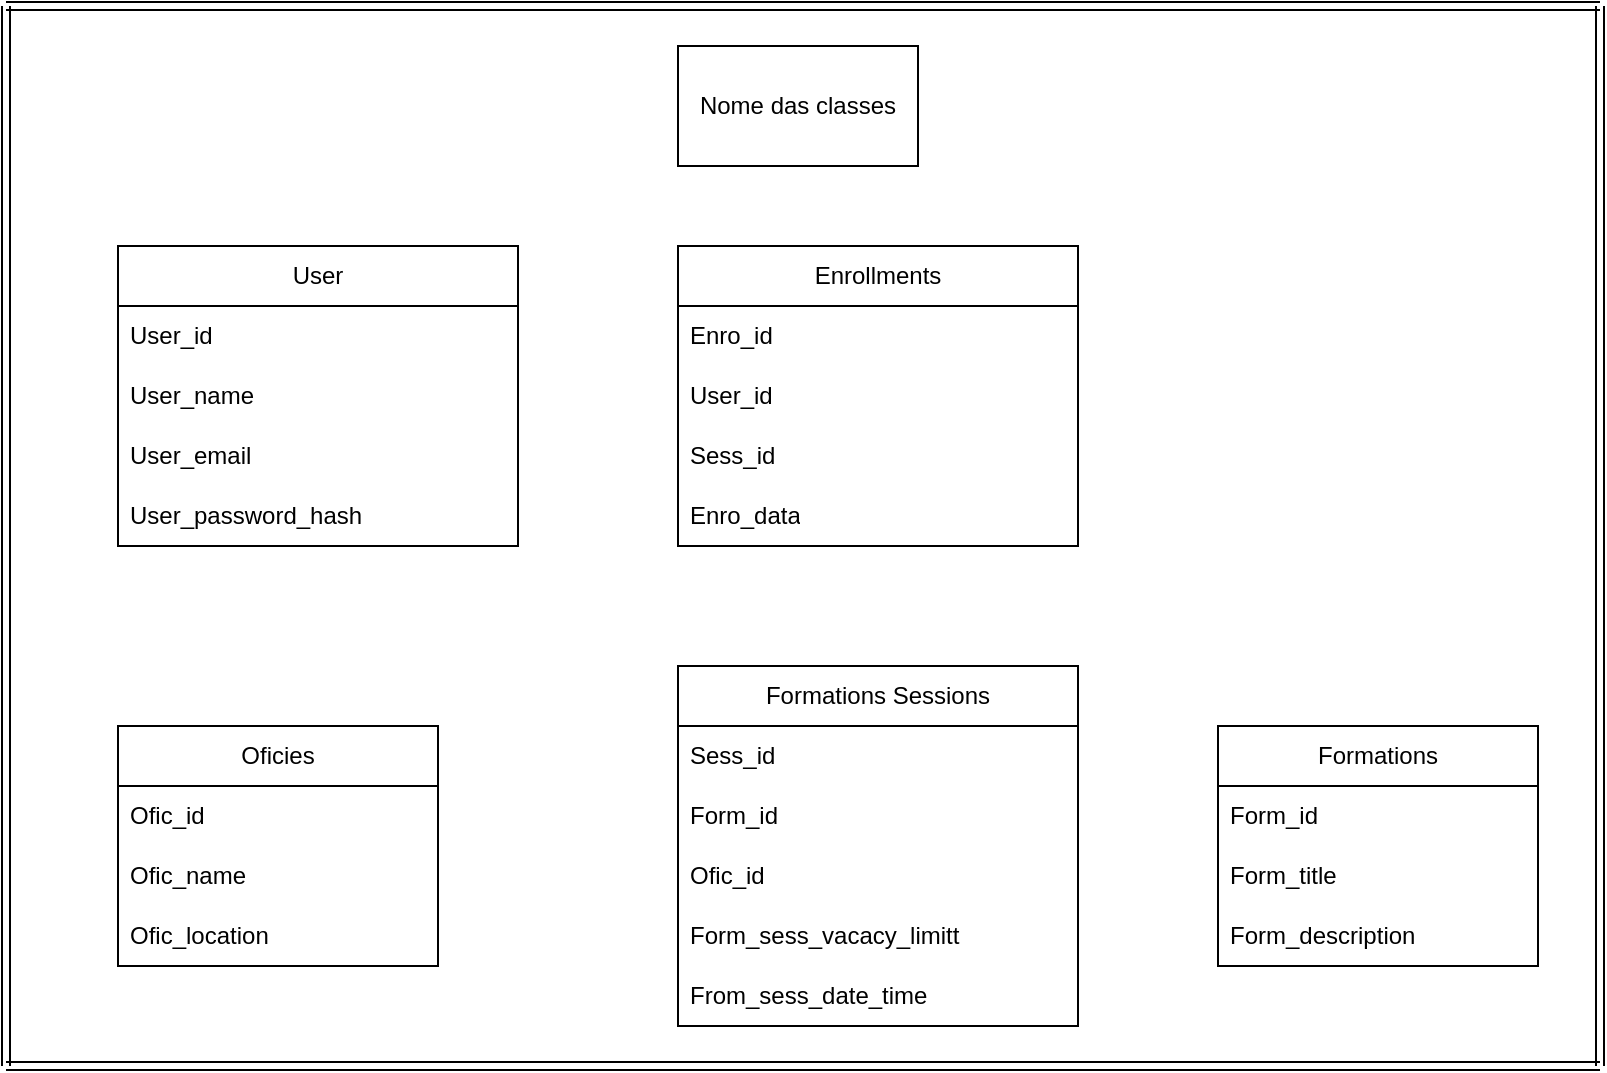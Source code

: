 <mxfile>
    <diagram id="Ib1UkcNoF1kIYEE3U7mb" name="Page-1">
        <mxGraphModel dx="1325" dy="495" grid="1" gridSize="10" guides="1" tooltips="1" connect="1" arrows="1" fold="1" page="1" pageScale="1" pageWidth="827" pageHeight="1169" math="0" shadow="0">
            <root>
                <mxCell id="0"/>
                <mxCell id="1" parent="0"/>
                <mxCell id="50" value="User" style="swimlane;fontStyle=0;childLayout=stackLayout;horizontal=1;startSize=30;horizontalStack=0;resizeParent=1;resizeParentMax=0;resizeLast=0;collapsible=1;marginBottom=0;whiteSpace=wrap;html=1;" parent="1" vertex="1">
                    <mxGeometry x="71" y="490" width="200" height="150" as="geometry"/>
                </mxCell>
                <mxCell id="51" value="User_id" style="text;strokeColor=none;fillColor=none;align=left;verticalAlign=middle;spacingLeft=4;spacingRight=4;overflow=hidden;points=[[0,0.5],[1,0.5]];portConstraint=eastwest;rotatable=0;whiteSpace=wrap;html=1;" parent="50" vertex="1">
                    <mxGeometry y="30" width="200" height="30" as="geometry"/>
                </mxCell>
                <mxCell id="52" value="User_name" style="text;strokeColor=none;fillColor=none;align=left;verticalAlign=middle;spacingLeft=4;spacingRight=4;overflow=hidden;points=[[0,0.5],[1,0.5]];portConstraint=eastwest;rotatable=0;whiteSpace=wrap;html=1;" parent="50" vertex="1">
                    <mxGeometry y="60" width="200" height="30" as="geometry"/>
                </mxCell>
                <mxCell id="53" value="User_email" style="text;strokeColor=none;fillColor=none;align=left;verticalAlign=middle;spacingLeft=4;spacingRight=4;overflow=hidden;points=[[0,0.5],[1,0.5]];portConstraint=eastwest;rotatable=0;whiteSpace=wrap;html=1;" parent="50" vertex="1">
                    <mxGeometry y="90" width="200" height="30" as="geometry"/>
                </mxCell>
                <mxCell id="54" value="User_password_hash" style="text;strokeColor=none;fillColor=none;align=left;verticalAlign=middle;spacingLeft=4;spacingRight=4;overflow=hidden;points=[[0,0.5],[1,0.5]];portConstraint=eastwest;rotatable=0;whiteSpace=wrap;html=1;" parent="50" vertex="1">
                    <mxGeometry y="120" width="200" height="30" as="geometry"/>
                </mxCell>
                <mxCell id="60" value="Oficies" style="swimlane;fontStyle=0;childLayout=stackLayout;horizontal=1;startSize=30;horizontalStack=0;resizeParent=1;resizeParentMax=0;resizeLast=0;collapsible=1;marginBottom=0;whiteSpace=wrap;html=1;" parent="1" vertex="1">
                    <mxGeometry x="71" y="730" width="160" height="120" as="geometry"/>
                </mxCell>
                <mxCell id="61" value="Ofic_id" style="text;strokeColor=none;fillColor=none;align=left;verticalAlign=middle;spacingLeft=4;spacingRight=4;overflow=hidden;points=[[0,0.5],[1,0.5]];portConstraint=eastwest;rotatable=0;whiteSpace=wrap;html=1;" parent="60" vertex="1">
                    <mxGeometry y="30" width="160" height="30" as="geometry"/>
                </mxCell>
                <mxCell id="62" value="Ofic_name" style="text;strokeColor=none;fillColor=none;align=left;verticalAlign=middle;spacingLeft=4;spacingRight=4;overflow=hidden;points=[[0,0.5],[1,0.5]];portConstraint=eastwest;rotatable=0;whiteSpace=wrap;html=1;" parent="60" vertex="1">
                    <mxGeometry y="60" width="160" height="30" as="geometry"/>
                </mxCell>
                <mxCell id="63" value="Ofic_location" style="text;strokeColor=none;fillColor=none;align=left;verticalAlign=middle;spacingLeft=4;spacingRight=4;overflow=hidden;points=[[0,0.5],[1,0.5]];portConstraint=eastwest;rotatable=0;whiteSpace=wrap;html=1;" parent="60" vertex="1">
                    <mxGeometry y="90" width="160" height="30" as="geometry"/>
                </mxCell>
                <mxCell id="65" value="Formations" style="swimlane;fontStyle=0;childLayout=stackLayout;horizontal=1;startSize=30;horizontalStack=0;resizeParent=1;resizeParentMax=0;resizeLast=0;collapsible=1;marginBottom=0;whiteSpace=wrap;html=1;" parent="1" vertex="1">
                    <mxGeometry x="621" y="730" width="160" height="120" as="geometry"/>
                </mxCell>
                <mxCell id="66" value="Form_id" style="text;strokeColor=none;fillColor=none;align=left;verticalAlign=middle;spacingLeft=4;spacingRight=4;overflow=hidden;points=[[0,0.5],[1,0.5]];portConstraint=eastwest;rotatable=0;whiteSpace=wrap;html=1;" parent="65" vertex="1">
                    <mxGeometry y="30" width="160" height="30" as="geometry"/>
                </mxCell>
                <mxCell id="67" value="Form_title" style="text;strokeColor=none;fillColor=none;align=left;verticalAlign=middle;spacingLeft=4;spacingRight=4;overflow=hidden;points=[[0,0.5],[1,0.5]];portConstraint=eastwest;rotatable=0;whiteSpace=wrap;html=1;" parent="65" vertex="1">
                    <mxGeometry y="60" width="160" height="30" as="geometry"/>
                </mxCell>
                <mxCell id="68" value="Form_description" style="text;strokeColor=none;fillColor=none;align=left;verticalAlign=middle;spacingLeft=4;spacingRight=4;overflow=hidden;points=[[0,0.5],[1,0.5]];portConstraint=eastwest;rotatable=0;whiteSpace=wrap;html=1;" parent="65" vertex="1">
                    <mxGeometry y="90" width="160" height="30" as="geometry"/>
                </mxCell>
                <mxCell id="69" value="Formations Sessions" style="swimlane;fontStyle=0;childLayout=stackLayout;horizontal=1;startSize=30;horizontalStack=0;resizeParent=1;resizeParentMax=0;resizeLast=0;collapsible=1;marginBottom=0;whiteSpace=wrap;html=1;" parent="1" vertex="1">
                    <mxGeometry x="351" y="700" width="200" height="180" as="geometry"/>
                </mxCell>
                <mxCell id="70" value="Sess_id" style="text;strokeColor=none;fillColor=none;align=left;verticalAlign=middle;spacingLeft=4;spacingRight=4;overflow=hidden;points=[[0,0.5],[1,0.5]];portConstraint=eastwest;rotatable=0;whiteSpace=wrap;html=1;" parent="69" vertex="1">
                    <mxGeometry y="30" width="200" height="30" as="geometry"/>
                </mxCell>
                <mxCell id="71" value="Form_id" style="text;strokeColor=none;fillColor=none;align=left;verticalAlign=middle;spacingLeft=4;spacingRight=4;overflow=hidden;points=[[0,0.5],[1,0.5]];portConstraint=eastwest;rotatable=0;whiteSpace=wrap;html=1;" parent="69" vertex="1">
                    <mxGeometry y="60" width="200" height="30" as="geometry"/>
                </mxCell>
                <mxCell id="72" value="Ofic_id" style="text;strokeColor=none;fillColor=none;align=left;verticalAlign=middle;spacingLeft=4;spacingRight=4;overflow=hidden;points=[[0,0.5],[1,0.5]];portConstraint=eastwest;rotatable=0;whiteSpace=wrap;html=1;" parent="69" vertex="1">
                    <mxGeometry y="90" width="200" height="30" as="geometry"/>
                </mxCell>
                <mxCell id="73" value="Form_sess_vacacy_limitt" style="text;strokeColor=none;fillColor=none;align=left;verticalAlign=middle;spacingLeft=4;spacingRight=4;overflow=hidden;points=[[0,0.5],[1,0.5]];portConstraint=eastwest;rotatable=0;whiteSpace=wrap;html=1;" parent="69" vertex="1">
                    <mxGeometry y="120" width="200" height="30" as="geometry"/>
                </mxCell>
                <mxCell id="74" value="From_sess_date_time" style="text;strokeColor=none;fillColor=none;align=left;verticalAlign=middle;spacingLeft=4;spacingRight=4;overflow=hidden;points=[[0,0.5],[1,0.5]];portConstraint=eastwest;rotatable=0;whiteSpace=wrap;html=1;" parent="69" vertex="1">
                    <mxGeometry y="150" width="200" height="30" as="geometry"/>
                </mxCell>
                <mxCell id="75" value="Enrollments" style="swimlane;fontStyle=0;childLayout=stackLayout;horizontal=1;startSize=30;horizontalStack=0;resizeParent=1;resizeParentMax=0;resizeLast=0;collapsible=1;marginBottom=0;whiteSpace=wrap;html=1;" parent="1" vertex="1">
                    <mxGeometry x="351" y="490" width="200" height="150" as="geometry"/>
                </mxCell>
                <mxCell id="76" value="Enro_id" style="text;strokeColor=none;fillColor=none;align=left;verticalAlign=middle;spacingLeft=4;spacingRight=4;overflow=hidden;points=[[0,0.5],[1,0.5]];portConstraint=eastwest;rotatable=0;whiteSpace=wrap;html=1;" parent="75" vertex="1">
                    <mxGeometry y="30" width="200" height="30" as="geometry"/>
                </mxCell>
                <mxCell id="77" value="User_id" style="text;strokeColor=none;fillColor=none;align=left;verticalAlign=middle;spacingLeft=4;spacingRight=4;overflow=hidden;points=[[0,0.5],[1,0.5]];portConstraint=eastwest;rotatable=0;whiteSpace=wrap;html=1;" parent="75" vertex="1">
                    <mxGeometry y="60" width="200" height="30" as="geometry"/>
                </mxCell>
                <mxCell id="78" value="Sess_id" style="text;strokeColor=none;fillColor=none;align=left;verticalAlign=middle;spacingLeft=4;spacingRight=4;overflow=hidden;points=[[0,0.5],[1,0.5]];portConstraint=eastwest;rotatable=0;whiteSpace=wrap;html=1;" parent="75" vertex="1">
                    <mxGeometry y="90" width="200" height="30" as="geometry"/>
                </mxCell>
                <mxCell id="80" value="Enro_data" style="text;strokeColor=none;fillColor=none;align=left;verticalAlign=middle;spacingLeft=4;spacingRight=4;overflow=hidden;points=[[0,0.5],[1,0.5]];portConstraint=eastwest;rotatable=0;whiteSpace=wrap;html=1;" parent="75" vertex="1">
                    <mxGeometry y="120" width="200" height="30" as="geometry"/>
                </mxCell>
                <mxCell id="106" value="" style="shape=link;html=1;" parent="1" edge="1">
                    <mxGeometry width="100" relative="1" as="geometry">
                        <mxPoint x="15" y="370" as="sourcePoint"/>
                        <mxPoint x="812" y="370" as="targetPoint"/>
                    </mxGeometry>
                </mxCell>
                <mxCell id="108" value="" style="shape=link;html=1;" parent="1" edge="1">
                    <mxGeometry width="100" relative="1" as="geometry">
                        <mxPoint x="15" y="370" as="sourcePoint"/>
                        <mxPoint x="15" y="900" as="targetPoint"/>
                    </mxGeometry>
                </mxCell>
                <mxCell id="109" value="" style="shape=link;html=1;" parent="1" edge="1">
                    <mxGeometry width="100" relative="1" as="geometry">
                        <mxPoint x="15" y="900" as="sourcePoint"/>
                        <mxPoint x="812" y="900" as="targetPoint"/>
                    </mxGeometry>
                </mxCell>
                <mxCell id="110" value="" style="shape=link;html=1;" parent="1" edge="1">
                    <mxGeometry width="100" relative="1" as="geometry">
                        <mxPoint x="812" y="370" as="sourcePoint"/>
                        <mxPoint x="812" y="900" as="targetPoint"/>
                    </mxGeometry>
                </mxCell>
                <mxCell id="111" value="Nome das classes" style="rounded=0;whiteSpace=wrap;html=1;" parent="1" vertex="1">
                    <mxGeometry x="351" y="390" width="120" height="60" as="geometry"/>
                </mxCell>
            </root>
        </mxGraphModel>
    </diagram>
</mxfile>